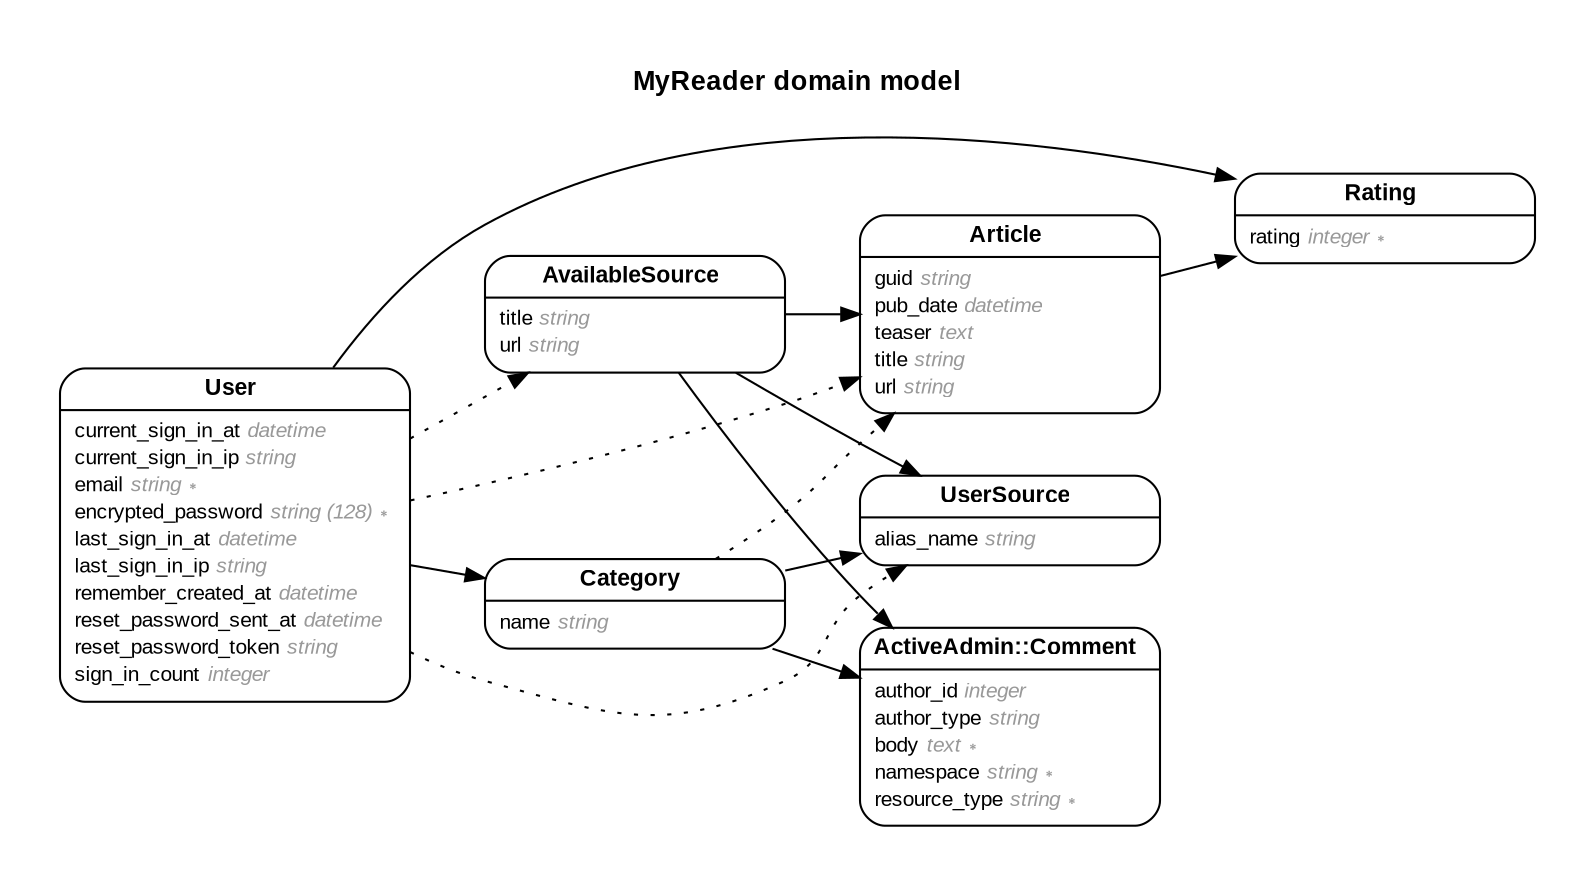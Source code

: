 digraph MyReader {
  rankdir = "LR"; ranksep = "0.5"; nodesep = "0.4"; pad = "0.4,0.4"; margin = "0,0"; concentrate = "true"; labelloc = "t"; fontsize = "13"; fontname = "Arial Bold";
  node [shape = "Mrecord", fontsize = "10", fontname = "Arial", margin = "0.07,0.05", penwidth = "1.0"];
  edge [fontname = "Arial", fontsize = "7", dir = "both", arrowsize = "0.9", penwidth = "1.0", labelangle = "32", labeldistance = "1.8"];
  label = "MyReader domain model\n\n";
  "m_ActiveAdmin::Comment" [label = <<table border="0" align="center" cellspacing="0.5" cellpadding="0" width="134">
  <tr><td align="center" valign="bottom" width="130"><font face="Arial Bold" point-size="11">ActiveAdmin::Comment</font></td></tr>
</table>
|
<table border="0" align="left" cellspacing="2" cellpadding="0" width="134">
  <tr><td align="left" width="130" port="author_id">author_id <font face="Arial Italic" color="grey60">integer</font></td></tr>
  <tr><td align="left" width="130" port="author_type">author_type <font face="Arial Italic" color="grey60">string</font></td></tr>
  <tr><td align="left" width="130" port="body">body <font face="Arial Italic" color="grey60">text ∗</font></td></tr>
  <tr><td align="left" width="130" port="namespace">namespace <font face="Arial Italic" color="grey60">string ∗</font></td></tr>
  <tr><td align="left" width="130" port="resource_type">resource_type <font face="Arial Italic" color="grey60">string ∗</font></td></tr>
</table>
>];
  m_Article [label = <<table border="0" align="center" cellspacing="0.5" cellpadding="0" width="134">
  <tr><td align="center" valign="bottom" width="130"><font face="Arial Bold" point-size="11">Article</font></td></tr>
</table>
|
<table border="0" align="left" cellspacing="2" cellpadding="0" width="134">
  <tr><td align="left" width="130" port="guid">guid <font face="Arial Italic" color="grey60">string</font></td></tr>
  <tr><td align="left" width="130" port="pub_date">pub_date <font face="Arial Italic" color="grey60">datetime</font></td></tr>
  <tr><td align="left" width="130" port="teaser">teaser <font face="Arial Italic" color="grey60">text</font></td></tr>
  <tr><td align="left" width="130" port="title">title <font face="Arial Italic" color="grey60">string</font></td></tr>
  <tr><td align="left" width="130" port="url">url <font face="Arial Italic" color="grey60">string</font></td></tr>
</table>
>];
  m_AvailableSource [label = <<table border="0" align="center" cellspacing="0.5" cellpadding="0" width="134">
  <tr><td align="center" valign="bottom" width="130"><font face="Arial Bold" point-size="11">AvailableSource</font></td></tr>
</table>
|
<table border="0" align="left" cellspacing="2" cellpadding="0" width="134">
  <tr><td align="left" width="130" port="title">title <font face="Arial Italic" color="grey60">string</font></td></tr>
  <tr><td align="left" width="130" port="url">url <font face="Arial Italic" color="grey60">string</font></td></tr>
</table>
>];
  m_Category [label = <<table border="0" align="center" cellspacing="0.5" cellpadding="0" width="134">
  <tr><td align="center" valign="bottom" width="130"><font face="Arial Bold" point-size="11">Category</font></td></tr>
</table>
|
<table border="0" align="left" cellspacing="2" cellpadding="0" width="134">
  <tr><td align="left" width="130" port="name">name <font face="Arial Italic" color="grey60">string</font></td></tr>
</table>
>];
  m_Rating [label = <<table border="0" align="center" cellspacing="0.5" cellpadding="0" width="134">
  <tr><td align="center" valign="bottom" width="130"><font face="Arial Bold" point-size="11">Rating</font></td></tr>
</table>
|
<table border="0" align="left" cellspacing="2" cellpadding="0" width="134">
  <tr><td align="left" width="130" port="rating">rating <font face="Arial Italic" color="grey60">integer ∗</font></td></tr>
</table>
>];
  m_User [label = <<table border="0" align="center" cellspacing="0.5" cellpadding="0" width="134">
  <tr><td align="center" valign="bottom" width="130"><font face="Arial Bold" point-size="11">User</font></td></tr>
</table>
|
<table border="0" align="left" cellspacing="2" cellpadding="0" width="134">
  <tr><td align="left" width="130" port="current_sign_in_at">current_sign_in_at <font face="Arial Italic" color="grey60">datetime</font></td></tr>
  <tr><td align="left" width="130" port="current_sign_in_ip">current_sign_in_ip <font face="Arial Italic" color="grey60">string</font></td></tr>
  <tr><td align="left" width="130" port="email">email <font face="Arial Italic" color="grey60">string ∗</font></td></tr>
  <tr><td align="left" width="130" port="encrypted_password">encrypted_password <font face="Arial Italic" color="grey60">string (128) ∗</font></td></tr>
  <tr><td align="left" width="130" port="last_sign_in_at">last_sign_in_at <font face="Arial Italic" color="grey60">datetime</font></td></tr>
  <tr><td align="left" width="130" port="last_sign_in_ip">last_sign_in_ip <font face="Arial Italic" color="grey60">string</font></td></tr>
  <tr><td align="left" width="130" port="remember_created_at">remember_created_at <font face="Arial Italic" color="grey60">datetime</font></td></tr>
  <tr><td align="left" width="130" port="reset_password_sent_at">reset_password_sent_at <font face="Arial Italic" color="grey60">datetime</font></td></tr>
  <tr><td align="left" width="130" port="reset_password_token">reset_password_token <font face="Arial Italic" color="grey60">string</font></td></tr>
  <tr><td align="left" width="130" port="sign_in_count">sign_in_count <font face="Arial Italic" color="grey60">integer</font></td></tr>
</table>
>];
  m_UserSource [label = <<table border="0" align="center" cellspacing="0.5" cellpadding="0" width="134">
  <tr><td align="center" valign="bottom" width="130"><font face="Arial Bold" point-size="11">UserSource</font></td></tr>
</table>
|
<table border="0" align="left" cellspacing="2" cellpadding="0" width="134">
  <tr><td align="left" width="130" port="alias_name">alias_name <font face="Arial Italic" color="grey60">string</font></td></tr>
</table>
>];
  m_AvailableSource -> "m_ActiveAdmin::Comment" [arrowhead = "normal", arrowtail = "none", weight = "1"]
  m_Category -> "m_ActiveAdmin::Comment" [arrowhead = "normal", arrowtail = "none", weight = "1"]
  m_AvailableSource -> m_Article [arrowhead = "normal", arrowtail = "none", weight = "2"]
  m_AvailableSource -> m_UserSource [arrowhead = "normal", arrowtail = "none", weight = "2"]
  m_User -> m_Category [arrowhead = "normal", arrowtail = "none", weight = "2"]
  m_Category -> m_UserSource [arrowhead = "normal", arrowtail = "none", weight = "2"]
  m_Category -> m_AvailableSource [style = "dotted", arrowhead = "normal", arrowtail = "none", weight = "1", constraint = "false"]
  m_Category -> m_Article [style = "dotted", arrowhead = "normal", arrowtail = "none", weight = "1", constraint = "false"]
  m_User -> m_Rating [arrowhead = "normal", arrowtail = "none", weight = "2"]
  m_User -> m_UserSource [style = "dotted", arrowhead = "normal", arrowtail = "none", weight = "1", constraint = "false"]
  m_User -> m_AvailableSource [style = "dotted", arrowhead = "normal", arrowtail = "none", weight = "1", constraint = "false"]
  m_User -> m_Article [style = "dotted", arrowhead = "normal", arrowtail = "none", weight = "1", constraint = "false"]
  m_Article -> m_Rating [arrowhead = "normal", arrowtail = "none", weight = "2"]
  m_UserSource -> m_User [style = "dotted", arrowhead = "none", arrowtail = "none", weight = "1", constraint = "false"]
}
